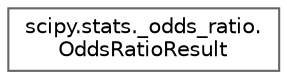 digraph "Graphical Class Hierarchy"
{
 // LATEX_PDF_SIZE
  bgcolor="transparent";
  edge [fontname=Helvetica,fontsize=10,labelfontname=Helvetica,labelfontsize=10];
  node [fontname=Helvetica,fontsize=10,shape=box,height=0.2,width=0.4];
  rankdir="LR";
  Node0 [id="Node000000",label="scipy.stats._odds_ratio.\lOddsRatioResult",height=0.2,width=0.4,color="grey40", fillcolor="white", style="filled",URL="$de/d38/classscipy_1_1stats_1_1__odds__ratio_1_1OddsRatioResult.html",tooltip=" "];
}
